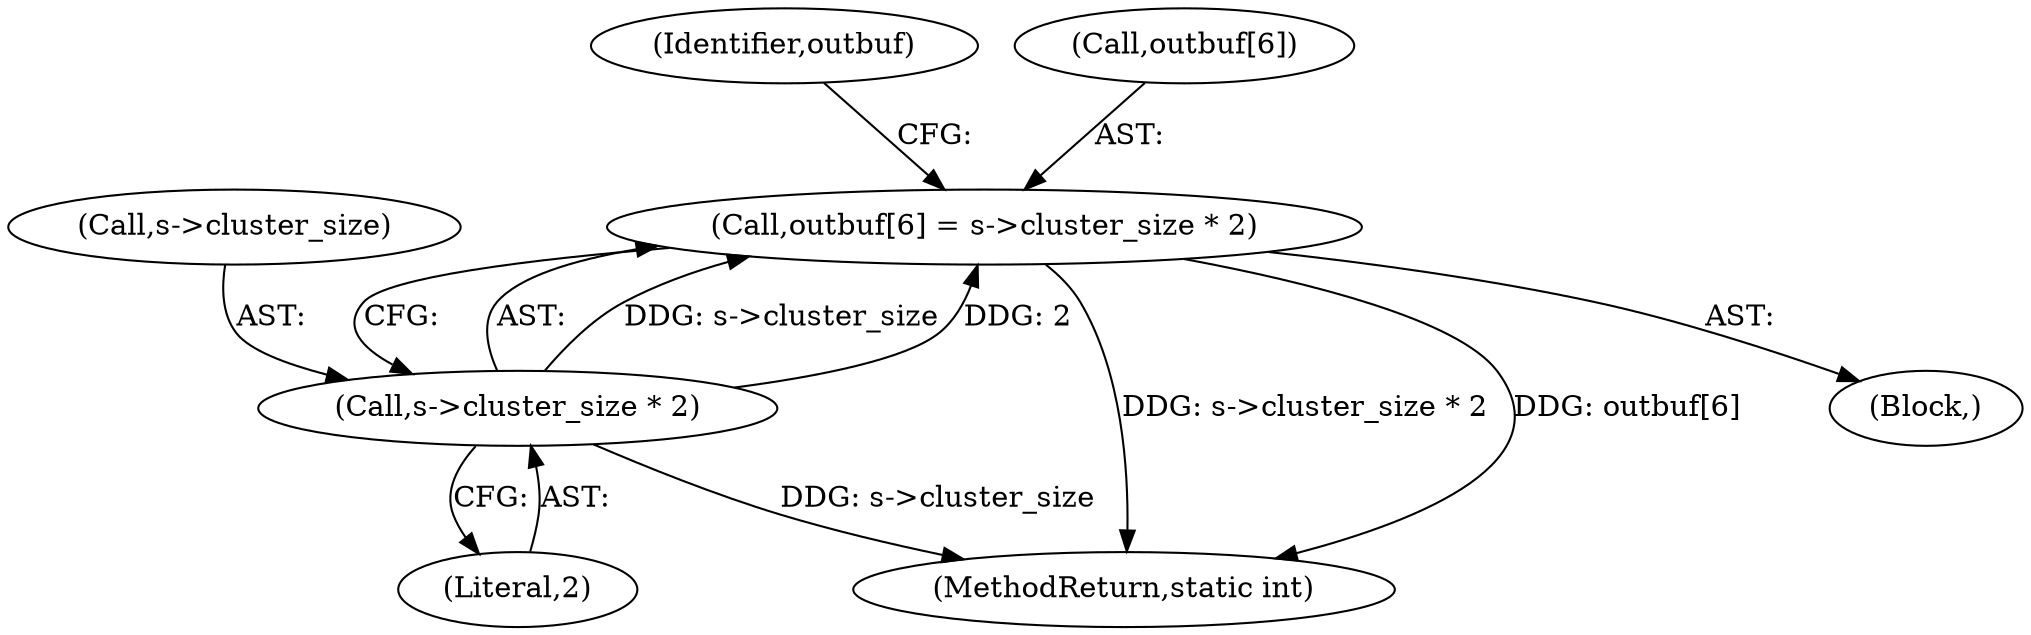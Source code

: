 digraph "0_qemu_7285477ab11831b1cf56e45878a89170dd06d9b9@array" {
"1000414" [label="(Call,outbuf[6] = s->cluster_size * 2)"];
"1000418" [label="(Call,s->cluster_size * 2)"];
"1000194" [label="(Block,)"];
"1000422" [label="(Literal,2)"];
"1000682" [label="(MethodReturn,static int)"];
"1000425" [label="(Identifier,outbuf)"];
"1000418" [label="(Call,s->cluster_size * 2)"];
"1000415" [label="(Call,outbuf[6])"];
"1000419" [label="(Call,s->cluster_size)"];
"1000414" [label="(Call,outbuf[6] = s->cluster_size * 2)"];
"1000414" -> "1000194"  [label="AST: "];
"1000414" -> "1000418"  [label="CFG: "];
"1000415" -> "1000414"  [label="AST: "];
"1000418" -> "1000414"  [label="AST: "];
"1000425" -> "1000414"  [label="CFG: "];
"1000414" -> "1000682"  [label="DDG: s->cluster_size * 2"];
"1000414" -> "1000682"  [label="DDG: outbuf[6]"];
"1000418" -> "1000414"  [label="DDG: s->cluster_size"];
"1000418" -> "1000414"  [label="DDG: 2"];
"1000418" -> "1000422"  [label="CFG: "];
"1000419" -> "1000418"  [label="AST: "];
"1000422" -> "1000418"  [label="AST: "];
"1000418" -> "1000682"  [label="DDG: s->cluster_size"];
}
